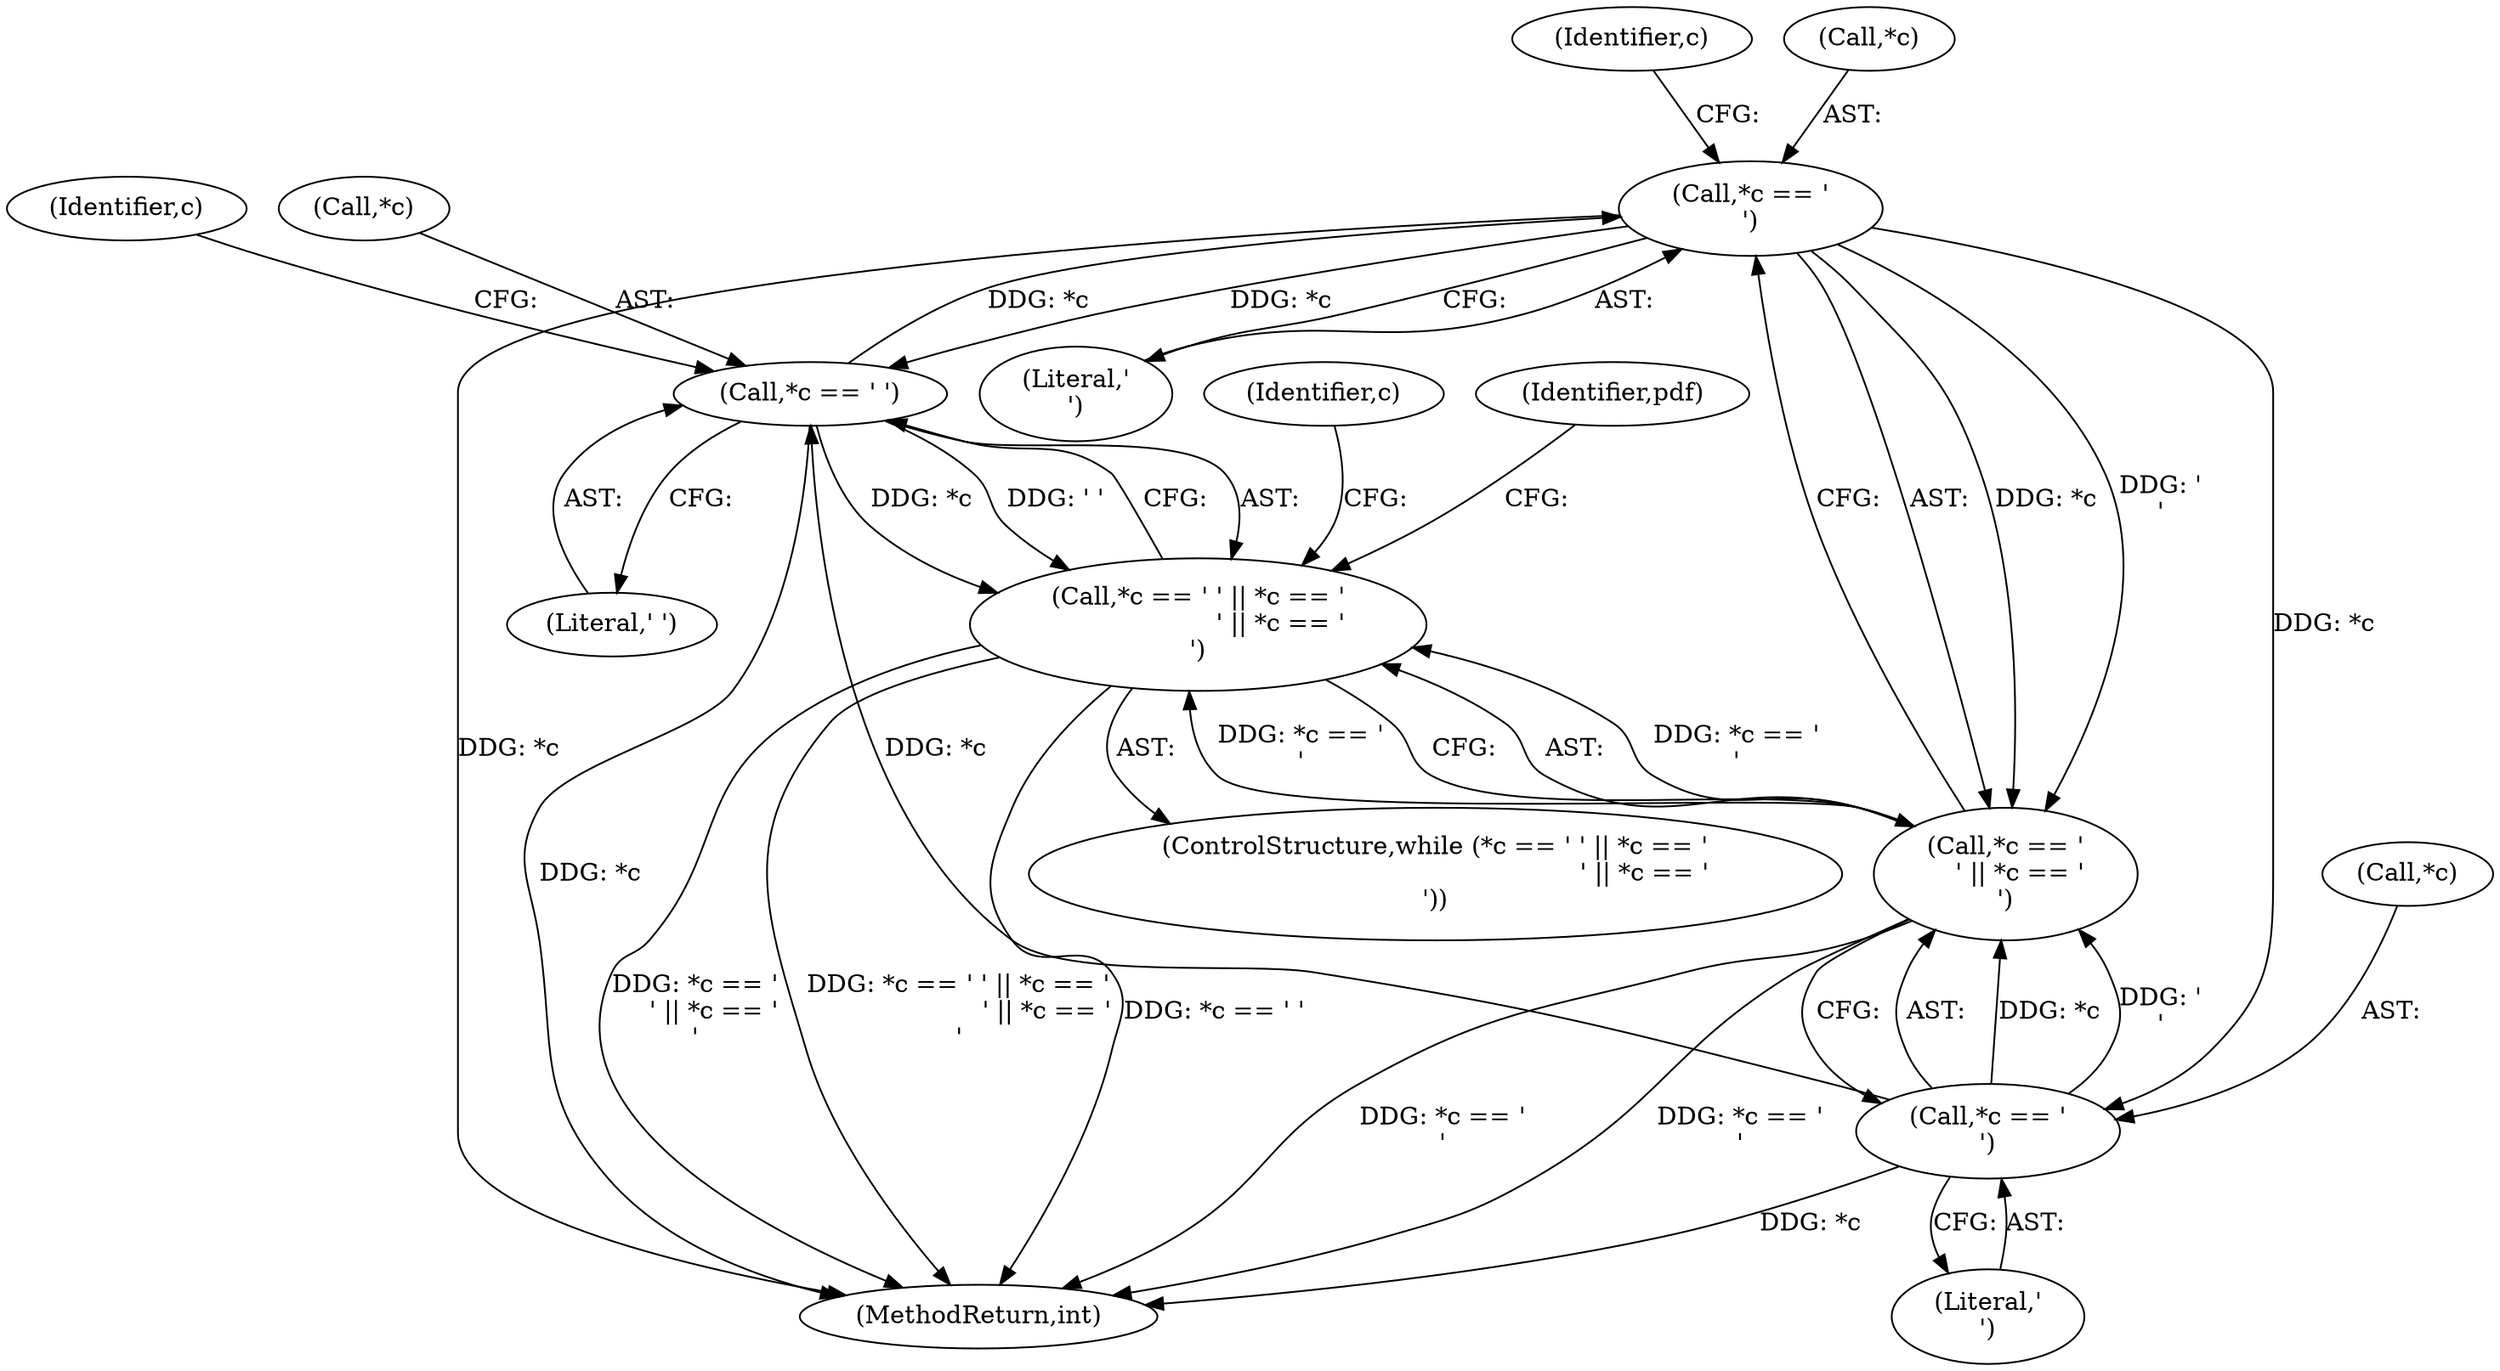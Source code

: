 digraph "0_pdfresurrect_0c4120fffa3dffe97b95c486a120eded82afe8a6_7@pointer" {
"1000257" [label="(Call,*c == '\n')"];
"1000252" [label="(Call,*c == ' ')"];
"1000257" [label="(Call,*c == '\n')"];
"1000261" [label="(Call,*c == '\r')"];
"1000251" [label="(Call,*c == ' ' || *c == '\n' || *c == '\r')"];
"1000256" [label="(Call,*c == '\n' || *c == '\r')"];
"1000263" [label="(Identifier,c)"];
"1000266" [label="(Identifier,c)"];
"1000260" [label="(Literal,'\n')"];
"1000261" [label="(Call,*c == '\r')"];
"1000250" [label="(ControlStructure,while (*c == ' ' || *c == '\n' || *c == '\r'))"];
"1000251" [label="(Call,*c == ' ' || *c == '\n' || *c == '\r')"];
"1000255" [label="(Literal,' ')"];
"1000395" [label="(MethodReturn,int)"];
"1000258" [label="(Call,*c)"];
"1000259" [label="(Identifier,c)"];
"1000262" [label="(Call,*c)"];
"1000271" [label="(Identifier,pdf)"];
"1000257" [label="(Call,*c == '\n')"];
"1000253" [label="(Call,*c)"];
"1000252" [label="(Call,*c == ' ')"];
"1000256" [label="(Call,*c == '\n' || *c == '\r')"];
"1000264" [label="(Literal,'\r')"];
"1000257" -> "1000256"  [label="AST: "];
"1000257" -> "1000260"  [label="CFG: "];
"1000258" -> "1000257"  [label="AST: "];
"1000260" -> "1000257"  [label="AST: "];
"1000263" -> "1000257"  [label="CFG: "];
"1000256" -> "1000257"  [label="CFG: "];
"1000257" -> "1000395"  [label="DDG: *c"];
"1000257" -> "1000252"  [label="DDG: *c"];
"1000257" -> "1000256"  [label="DDG: *c"];
"1000257" -> "1000256"  [label="DDG: '\n'"];
"1000252" -> "1000257"  [label="DDG: *c"];
"1000257" -> "1000261"  [label="DDG: *c"];
"1000252" -> "1000251"  [label="AST: "];
"1000252" -> "1000255"  [label="CFG: "];
"1000253" -> "1000252"  [label="AST: "];
"1000255" -> "1000252"  [label="AST: "];
"1000259" -> "1000252"  [label="CFG: "];
"1000251" -> "1000252"  [label="CFG: "];
"1000252" -> "1000395"  [label="DDG: *c"];
"1000252" -> "1000251"  [label="DDG: *c"];
"1000252" -> "1000251"  [label="DDG: ' '"];
"1000261" -> "1000252"  [label="DDG: *c"];
"1000261" -> "1000256"  [label="AST: "];
"1000261" -> "1000264"  [label="CFG: "];
"1000262" -> "1000261"  [label="AST: "];
"1000264" -> "1000261"  [label="AST: "];
"1000256" -> "1000261"  [label="CFG: "];
"1000261" -> "1000395"  [label="DDG: *c"];
"1000261" -> "1000256"  [label="DDG: *c"];
"1000261" -> "1000256"  [label="DDG: '\r'"];
"1000251" -> "1000250"  [label="AST: "];
"1000251" -> "1000256"  [label="CFG: "];
"1000256" -> "1000251"  [label="AST: "];
"1000266" -> "1000251"  [label="CFG: "];
"1000271" -> "1000251"  [label="CFG: "];
"1000251" -> "1000395"  [label="DDG: *c == ' ' || *c == '\n' || *c == '\r'"];
"1000251" -> "1000395"  [label="DDG: *c == ' '"];
"1000251" -> "1000395"  [label="DDG: *c == '\n' || *c == '\r'"];
"1000256" -> "1000251"  [label="DDG: *c == '\n'"];
"1000256" -> "1000251"  [label="DDG: *c == '\r'"];
"1000256" -> "1000395"  [label="DDG: *c == '\n'"];
"1000256" -> "1000395"  [label="DDG: *c == '\r'"];
}
